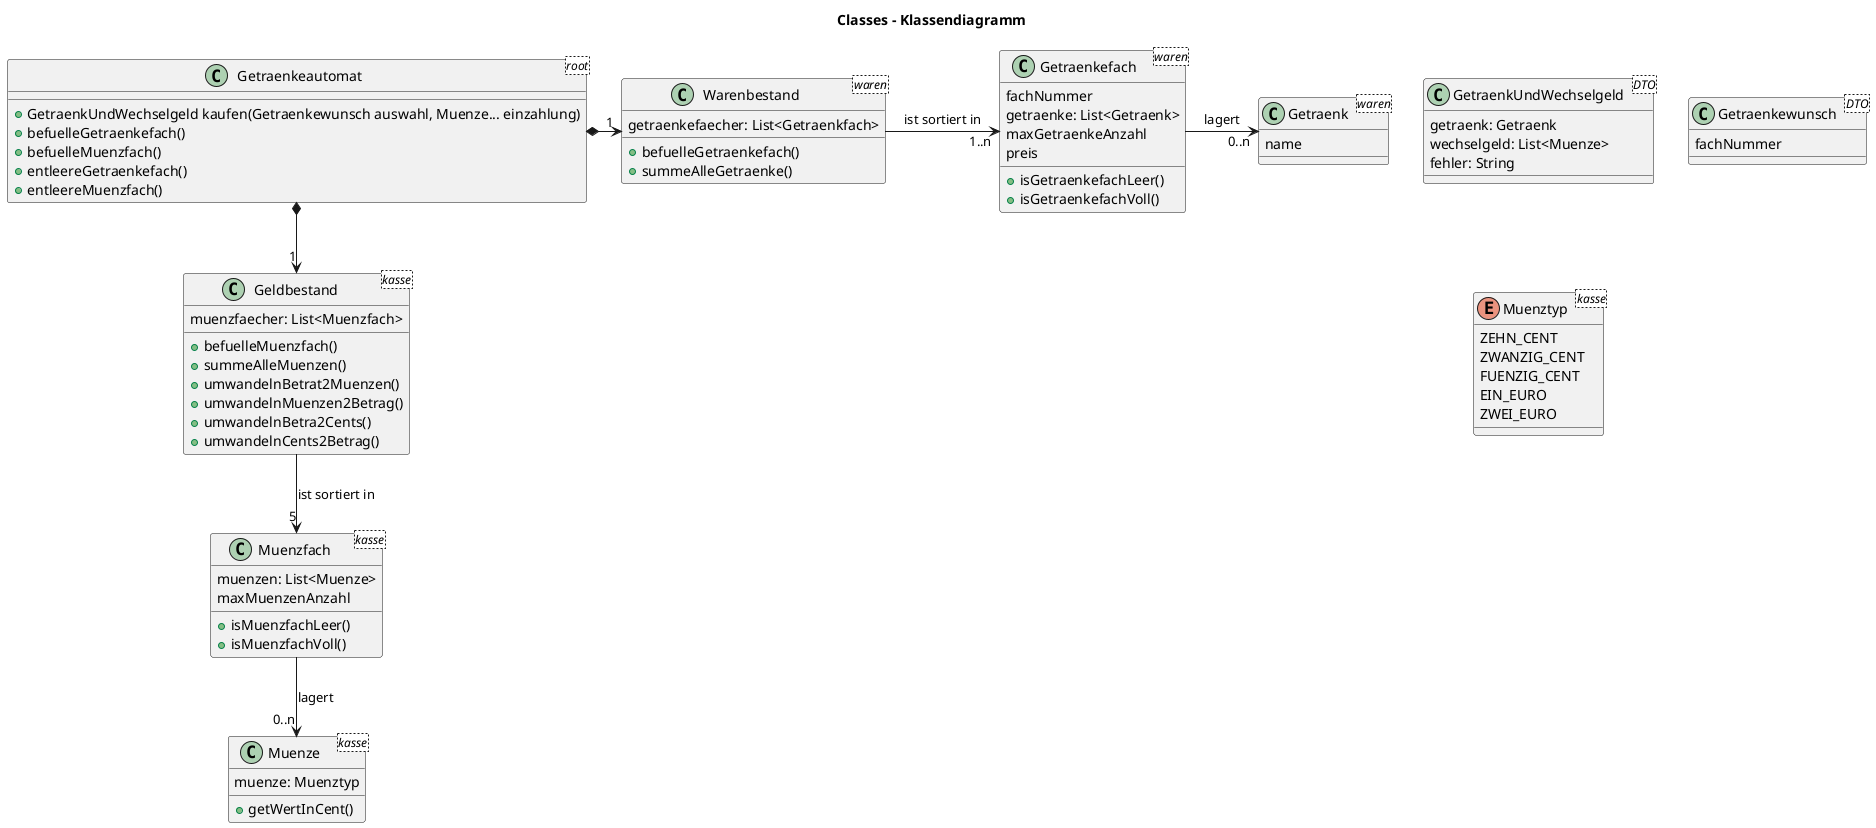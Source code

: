 @startuml
'https://plantuml.com/class-diagram
title Classes - Klassendiagramm

class Getraenkeautomat <root> {
+GetraenkUndWechselgeld kaufen(Getraenkewunsch auswahl, Muenze... einzahlung)
'+befuelleAutomat()
+befuelleGetraenkefach()
+befuelleMuenzfach()
'+entleereAutomat()
+entleereGetraenkefach()
+entleereMuenzfach()
}


'WAREN

class Warenbestand <waren> {
getraenkefaecher: List<Getraenkfach>
+befuelleGetraenkefach()
+summeAlleGetraenke()
}

class Getraenkefach <waren> {
fachNummer
getraenke: List<Getraenk>
maxGetraenkeAnzahl
preis
+isGetraenkefachLeer()
+isGetraenkefachVoll()
}

class Getraenk <waren> {
name
}


'KASSE

class Geldbestand <kasse> {
muenzfaecher: List<Muenzfach>
+befuelleMuenzfach()
+summeAlleMuenzen()
+umwandelnBetrat2Muenzen()
+umwandelnMuenzen2Betrag()
+umwandelnBetra2Cents()
+umwandelnCents2Betrag()
}

class Muenzfach <kasse> {
muenzen: List<Muenze>
maxMuenzenAnzahl
+isMuenzfachLeer()
+isMuenzfachVoll()
}

class Muenze <kasse> {
muenze: Muenztyp
+getWertInCent()
}


'OHNE_BEZIEHUNG

class GetraenkUndWechselgeld <DTO> {
getraenk: Getraenk
wechselgeld: List<Muenze>
fehler: String
}

class Getraenkewunsch <DTO> {
fachNummer
}

enum Muenztyp <kasse> {
ZEHN_CENT
ZWANZIG_CENT
FUENZIG_CENT
EIN_EURO
ZWEI_EURO
}


'BEZIEHUNGEN
'https://info-wsf.de/assoziation-aggregation-und-komposition/
'https://www.geeksforgeeks.org/association-composition-aggregation-java/
'Komposition
'Class --* Composition
'Aggregation
'Class --o Aggregation
'Assoziation
'Class --> Association
'Class --|> Extension

Getraenkeautomat *-> "1" Warenbestand
Warenbestand -> "1..n" Getraenkefach : ist sortiert in
Getraenkefach -> "0..n" Getraenk : lagert

Getraenkeautomat *--> "1" Geldbestand
Geldbestand --> "5" Muenzfach : ist sortiert in
Muenzfach --> "0..n" Muenze : lagert

@enduml